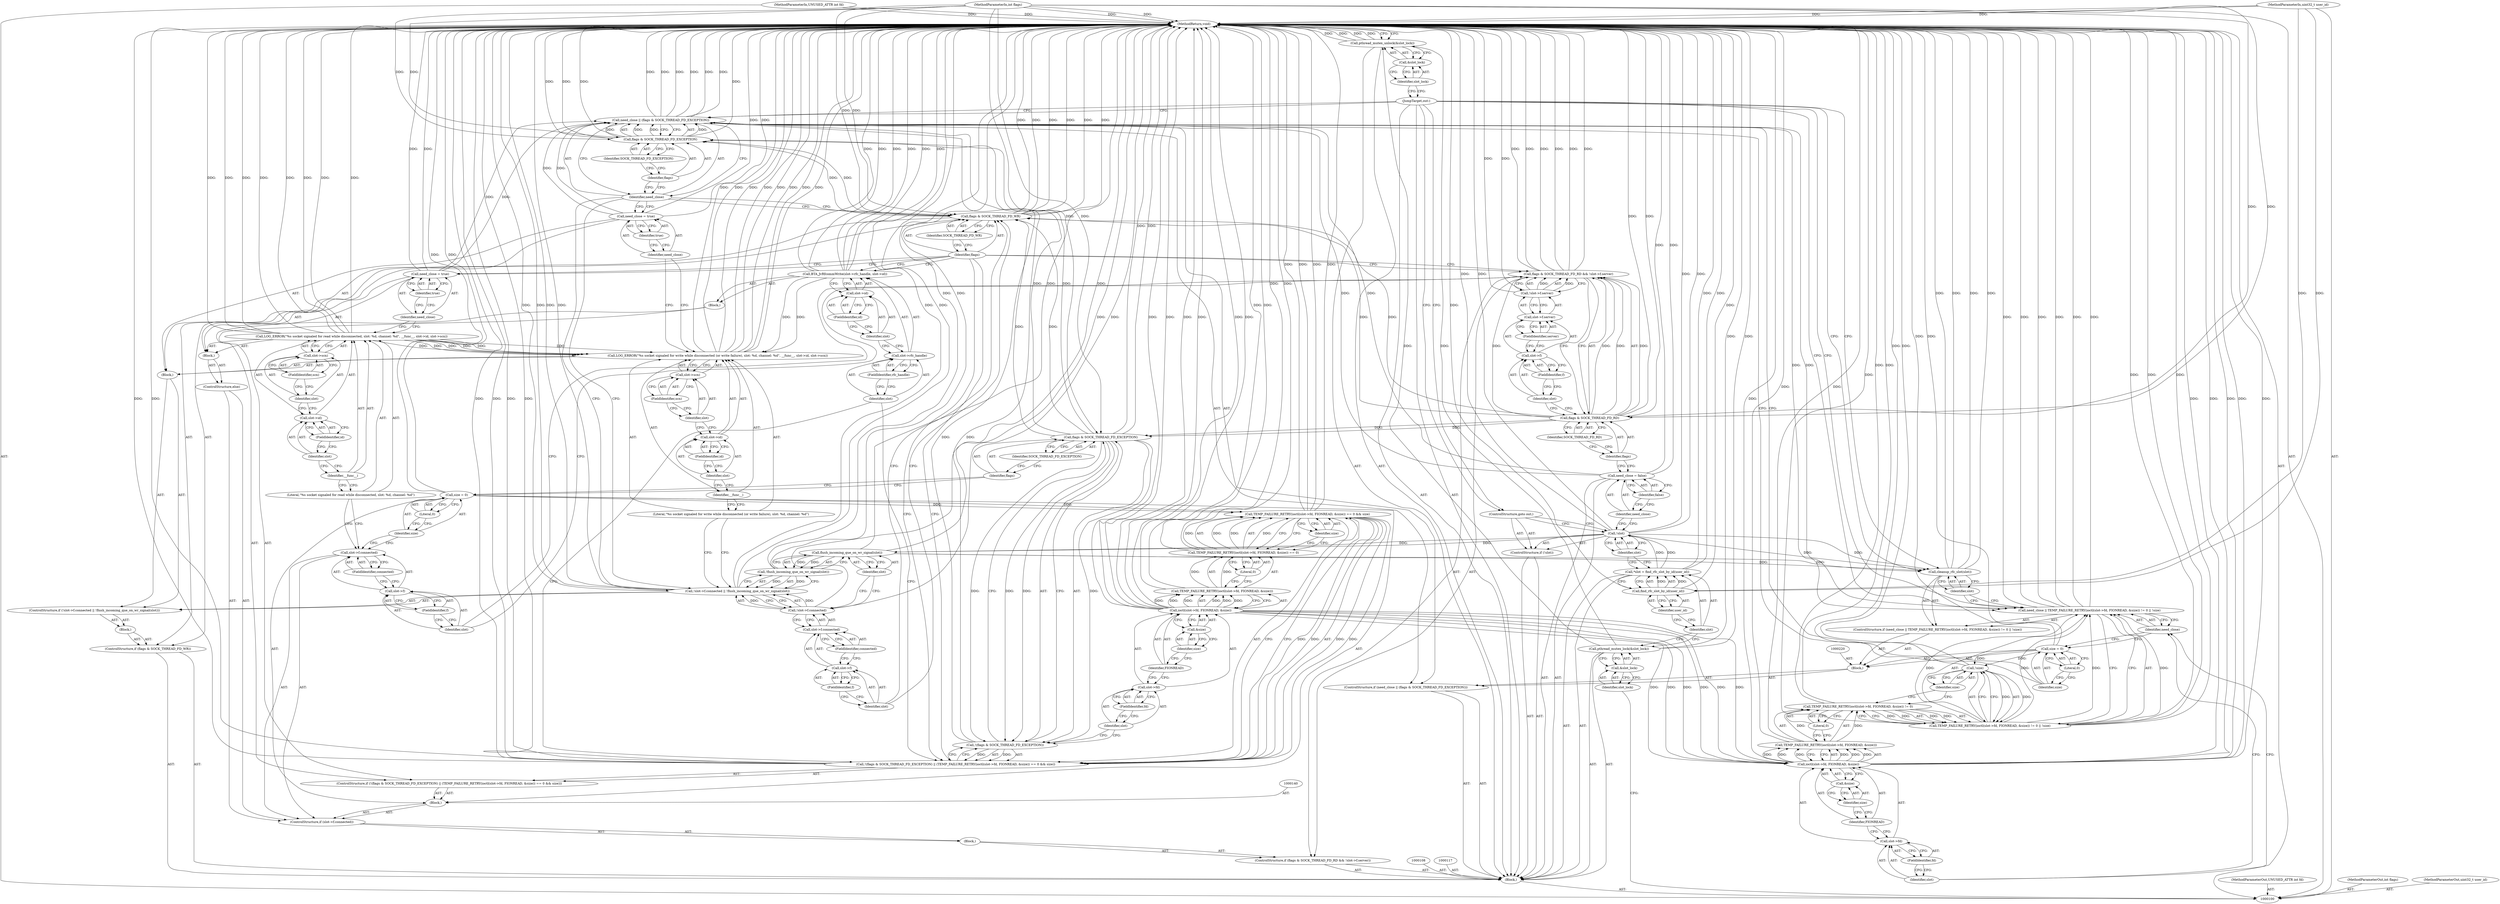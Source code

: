 digraph "0_Android_472271b153c5dc53c28beac55480a8d8434b2d5c_34" {
"1000246" [label="(MethodReturn,void)"];
"1000101" [label="(MethodParameterIn,UNUSED_ATTR int fd)"];
"1000346" [label="(MethodParameterOut,UNUSED_ATTR int fd)"];
"1000102" [label="(MethodParameterIn,int flags)"];
"1000347" [label="(MethodParameterOut,int flags)"];
"1000103" [label="(MethodParameterIn,uint32_t user_id)"];
"1000348" [label="(MethodParameterOut,uint32_t user_id)"];
"1000104" [label="(Block,)"];
"1000121" [label="(ControlStructure,if (flags & SOCK_THREAD_FD_RD && !slot->f.server))"];
"1000125" [label="(Identifier,SOCK_THREAD_FD_RD)"];
"1000126" [label="(Call,!slot->f.server)"];
"1000127" [label="(Call,slot->f.server)"];
"1000128" [label="(Call,slot->f)"];
"1000129" [label="(Identifier,slot)"];
"1000130" [label="(FieldIdentifier,f)"];
"1000131" [label="(FieldIdentifier,server)"];
"1000122" [label="(Call,flags & SOCK_THREAD_FD_RD && !slot->f.server)"];
"1000123" [label="(Call,flags & SOCK_THREAD_FD_RD)"];
"1000124" [label="(Identifier,flags)"];
"1000132" [label="(Block,)"];
"1000137" [label="(FieldIdentifier,f)"];
"1000138" [label="(FieldIdentifier,connected)"];
"1000133" [label="(ControlStructure,if (slot->f.connected))"];
"1000134" [label="(Call,slot->f.connected)"];
"1000135" [label="(Call,slot->f)"];
"1000136" [label="(Identifier,slot)"];
"1000141" [label="(Call,size = 0)"];
"1000142" [label="(Identifier,size)"];
"1000143" [label="(Literal,0)"];
"1000139" [label="(Block,)"];
"1000145" [label="(Call,!(flags & SOCK_THREAD_FD_EXCEPTION) || (TEMP_FAILURE_RETRY(ioctl(slot->fd, FIONREAD, &size)) == 0 && size))"];
"1000146" [label="(Call,!(flags & SOCK_THREAD_FD_EXCEPTION))"];
"1000160" [label="(Literal,0)"];
"1000161" [label="(Identifier,size)"];
"1000162" [label="(Block,)"];
"1000147" [label="(Call,flags & SOCK_THREAD_FD_EXCEPTION)"];
"1000148" [label="(Identifier,flags)"];
"1000149" [label="(Identifier,SOCK_THREAD_FD_EXCEPTION)"];
"1000150" [label="(Call,TEMP_FAILURE_RETRY(ioctl(slot->fd, FIONREAD, &size)) == 0 && size)"];
"1000151" [label="(Call,TEMP_FAILURE_RETRY(ioctl(slot->fd, FIONREAD, &size)) == 0)"];
"1000152" [label="(Call,TEMP_FAILURE_RETRY(ioctl(slot->fd, FIONREAD, &size)))"];
"1000144" [label="(ControlStructure,if (!(flags & SOCK_THREAD_FD_EXCEPTION) || (TEMP_FAILURE_RETRY(ioctl(slot->fd, FIONREAD, &size)) == 0 && size)))"];
"1000153" [label="(Call,ioctl(slot->fd, FIONREAD, &size))"];
"1000154" [label="(Call,slot->fd)"];
"1000155" [label="(Identifier,slot)"];
"1000156" [label="(FieldIdentifier,fd)"];
"1000157" [label="(Identifier,FIONREAD)"];
"1000158" [label="(Call,&size)"];
"1000159" [label="(Identifier,size)"];
"1000164" [label="(Call,slot->rfc_handle)"];
"1000165" [label="(Identifier,slot)"];
"1000166" [label="(FieldIdentifier,rfc_handle)"];
"1000167" [label="(Call,slot->id)"];
"1000168" [label="(Identifier,slot)"];
"1000169" [label="(FieldIdentifier,id)"];
"1000163" [label="(Call,BTA_JvRfcommWrite(slot->rfc_handle, slot->id))"];
"1000171" [label="(Block,)"];
"1000170" [label="(ControlStructure,else)"];
"1000175" [label="(Call,slot->id)"];
"1000176" [label="(Identifier,slot)"];
"1000177" [label="(FieldIdentifier,id)"];
"1000178" [label="(Call,slot->scn)"];
"1000179" [label="(Identifier,slot)"];
"1000180" [label="(FieldIdentifier,scn)"];
"1000173" [label="(Literal,\"%s socket signaled for read while disconnected, slot: %d, channel: %d\")"];
"1000172" [label="(Call,LOG_ERROR(\"%s socket signaled for read while disconnected, slot: %d, channel: %d\", __func__, slot->id, slot->scn))"];
"1000174" [label="(Identifier,__func__)"];
"1000183" [label="(Identifier,true)"];
"1000181" [label="(Call,need_close = true)"];
"1000182" [label="(Identifier,need_close)"];
"1000105" [label="(Call,pthread_mutex_lock(&slot_lock))"];
"1000106" [label="(Call,&slot_lock)"];
"1000107" [label="(Identifier,slot_lock)"];
"1000184" [label="(ControlStructure,if (flags & SOCK_THREAD_FD_WR))"];
"1000187" [label="(Identifier,SOCK_THREAD_FD_WR)"];
"1000188" [label="(Block,)"];
"1000185" [label="(Call,flags & SOCK_THREAD_FD_WR)"];
"1000186" [label="(Identifier,flags)"];
"1000189" [label="(ControlStructure,if (!slot->f.connected || !flush_incoming_que_on_wr_signal(slot)))"];
"1000195" [label="(FieldIdentifier,f)"];
"1000196" [label="(FieldIdentifier,connected)"];
"1000197" [label="(Call,!flush_incoming_que_on_wr_signal(slot))"];
"1000198" [label="(Call,flush_incoming_que_on_wr_signal(slot))"];
"1000190" [label="(Call,!slot->f.connected || !flush_incoming_que_on_wr_signal(slot))"];
"1000191" [label="(Call,!slot->f.connected)"];
"1000192" [label="(Call,slot->f.connected)"];
"1000193" [label="(Call,slot->f)"];
"1000194" [label="(Identifier,slot)"];
"1000199" [label="(Identifier,slot)"];
"1000200" [label="(Block,)"];
"1000203" [label="(Identifier,__func__)"];
"1000204" [label="(Call,slot->id)"];
"1000205" [label="(Identifier,slot)"];
"1000206" [label="(FieldIdentifier,id)"];
"1000207" [label="(Call,slot->scn)"];
"1000208" [label="(Identifier,slot)"];
"1000209" [label="(FieldIdentifier,scn)"];
"1000202" [label="(Literal,\"%s socket signaled for write while disconnected (or write failure), slot: %d, channel: %d\")"];
"1000201" [label="(Call,LOG_ERROR(\"%s socket signaled for write while disconnected (or write failure), slot: %d, channel: %d\", __func__, slot->id, slot->scn))"];
"1000212" [label="(Identifier,true)"];
"1000210" [label="(Call,need_close = true)"];
"1000211" [label="(Identifier,need_close)"];
"1000216" [label="(Call,flags & SOCK_THREAD_FD_EXCEPTION)"];
"1000217" [label="(Identifier,flags)"];
"1000213" [label="(ControlStructure,if (need_close || (flags & SOCK_THREAD_FD_EXCEPTION)))"];
"1000218" [label="(Identifier,SOCK_THREAD_FD_EXCEPTION)"];
"1000214" [label="(Call,need_close || (flags & SOCK_THREAD_FD_EXCEPTION))"];
"1000215" [label="(Identifier,need_close)"];
"1000223" [label="(Literal,0)"];
"1000219" [label="(Block,)"];
"1000221" [label="(Call,size = 0)"];
"1000222" [label="(Identifier,size)"];
"1000227" [label="(Call,TEMP_FAILURE_RETRY(ioctl(slot->fd, FIONREAD, &size)) != 0 || !size)"];
"1000228" [label="(Call,TEMP_FAILURE_RETRY(ioctl(slot->fd, FIONREAD, &size)) != 0)"];
"1000229" [label="(Call,TEMP_FAILURE_RETRY(ioctl(slot->fd, FIONREAD, &size)))"];
"1000224" [label="(ControlStructure,if (need_close || TEMP_FAILURE_RETRY(ioctl(slot->fd, FIONREAD, &size)) != 0 || !size))"];
"1000230" [label="(Call,ioctl(slot->fd, FIONREAD, &size))"];
"1000231" [label="(Call,slot->fd)"];
"1000232" [label="(Identifier,slot)"];
"1000233" [label="(FieldIdentifier,fd)"];
"1000234" [label="(Identifier,FIONREAD)"];
"1000235" [label="(Call,&size)"];
"1000236" [label="(Identifier,size)"];
"1000237" [label="(Literal,0)"];
"1000225" [label="(Call,need_close || TEMP_FAILURE_RETRY(ioctl(slot->fd, FIONREAD, &size)) != 0 || !size)"];
"1000226" [label="(Identifier,need_close)"];
"1000238" [label="(Call,!size)"];
"1000239" [label="(Identifier,size)"];
"1000241" [label="(Identifier,slot)"];
"1000240" [label="(Call,cleanup_rfc_slot(slot))"];
"1000242" [label="(JumpTarget,out:)"];
"1000243" [label="(Call,pthread_mutex_unlock(&slot_lock))"];
"1000244" [label="(Call,&slot_lock)"];
"1000245" [label="(Identifier,slot_lock)"];
"1000109" [label="(Call,*slot = find_rfc_slot_by_id(user_id))"];
"1000110" [label="(Identifier,slot)"];
"1000111" [label="(Call,find_rfc_slot_by_id(user_id))"];
"1000112" [label="(Identifier,user_id)"];
"1000113" [label="(ControlStructure,if (!slot))"];
"1000114" [label="(Call,!slot)"];
"1000115" [label="(Identifier,slot)"];
"1000116" [label="(ControlStructure,goto out;)"];
"1000120" [label="(Identifier,false)"];
"1000118" [label="(Call,need_close = false)"];
"1000119" [label="(Identifier,need_close)"];
"1000246" -> "1000100"  [label="AST: "];
"1000246" -> "1000243"  [label="CFG: "];
"1000172" -> "1000246"  [label="DDG: "];
"1000172" -> "1000246"  [label="DDG: "];
"1000172" -> "1000246"  [label="DDG: "];
"1000172" -> "1000246"  [label="DDG: "];
"1000185" -> "1000246"  [label="DDG: "];
"1000185" -> "1000246"  [label="DDG: "];
"1000185" -> "1000246"  [label="DDG: "];
"1000151" -> "1000246"  [label="DDG: "];
"1000163" -> "1000246"  [label="DDG: "];
"1000163" -> "1000246"  [label="DDG: "];
"1000163" -> "1000246"  [label="DDG: "];
"1000122" -> "1000246"  [label="DDG: "];
"1000122" -> "1000246"  [label="DDG: "];
"1000122" -> "1000246"  [label="DDG: "];
"1000141" -> "1000246"  [label="DDG: "];
"1000225" -> "1000246"  [label="DDG: "];
"1000225" -> "1000246"  [label="DDG: "];
"1000225" -> "1000246"  [label="DDG: "];
"1000123" -> "1000246"  [label="DDG: "];
"1000201" -> "1000246"  [label="DDG: "];
"1000201" -> "1000246"  [label="DDG: "];
"1000201" -> "1000246"  [label="DDG: "];
"1000201" -> "1000246"  [label="DDG: "];
"1000150" -> "1000246"  [label="DDG: "];
"1000150" -> "1000246"  [label="DDG: "];
"1000238" -> "1000246"  [label="DDG: "];
"1000230" -> "1000246"  [label="DDG: "];
"1000230" -> "1000246"  [label="DDG: "];
"1000230" -> "1000246"  [label="DDG: "];
"1000190" -> "1000246"  [label="DDG: "];
"1000190" -> "1000246"  [label="DDG: "];
"1000190" -> "1000246"  [label="DDG: "];
"1000214" -> "1000246"  [label="DDG: "];
"1000214" -> "1000246"  [label="DDG: "];
"1000214" -> "1000246"  [label="DDG: "];
"1000153" -> "1000246"  [label="DDG: "];
"1000153" -> "1000246"  [label="DDG: "];
"1000153" -> "1000246"  [label="DDG: "];
"1000105" -> "1000246"  [label="DDG: "];
"1000240" -> "1000246"  [label="DDG: "];
"1000240" -> "1000246"  [label="DDG: "];
"1000216" -> "1000246"  [label="DDG: "];
"1000216" -> "1000246"  [label="DDG: "];
"1000227" -> "1000246"  [label="DDG: "];
"1000227" -> "1000246"  [label="DDG: "];
"1000114" -> "1000246"  [label="DDG: "];
"1000114" -> "1000246"  [label="DDG: "];
"1000228" -> "1000246"  [label="DDG: "];
"1000103" -> "1000246"  [label="DDG: "];
"1000221" -> "1000246"  [label="DDG: "];
"1000147" -> "1000246"  [label="DDG: "];
"1000126" -> "1000246"  [label="DDG: "];
"1000152" -> "1000246"  [label="DDG: "];
"1000102" -> "1000246"  [label="DDG: "];
"1000111" -> "1000246"  [label="DDG: "];
"1000210" -> "1000246"  [label="DDG: "];
"1000198" -> "1000246"  [label="DDG: "];
"1000101" -> "1000246"  [label="DDG: "];
"1000118" -> "1000246"  [label="DDG: "];
"1000229" -> "1000246"  [label="DDG: "];
"1000145" -> "1000246"  [label="DDG: "];
"1000145" -> "1000246"  [label="DDG: "];
"1000145" -> "1000246"  [label="DDG: "];
"1000243" -> "1000246"  [label="DDG: "];
"1000243" -> "1000246"  [label="DDG: "];
"1000181" -> "1000246"  [label="DDG: "];
"1000191" -> "1000246"  [label="DDG: "];
"1000109" -> "1000246"  [label="DDG: "];
"1000197" -> "1000246"  [label="DDG: "];
"1000101" -> "1000100"  [label="AST: "];
"1000101" -> "1000246"  [label="DDG: "];
"1000346" -> "1000100"  [label="AST: "];
"1000102" -> "1000100"  [label="AST: "];
"1000102" -> "1000246"  [label="DDG: "];
"1000102" -> "1000123"  [label="DDG: "];
"1000102" -> "1000147"  [label="DDG: "];
"1000102" -> "1000185"  [label="DDG: "];
"1000102" -> "1000216"  [label="DDG: "];
"1000347" -> "1000100"  [label="AST: "];
"1000103" -> "1000100"  [label="AST: "];
"1000103" -> "1000246"  [label="DDG: "];
"1000103" -> "1000111"  [label="DDG: "];
"1000348" -> "1000100"  [label="AST: "];
"1000104" -> "1000100"  [label="AST: "];
"1000105" -> "1000104"  [label="AST: "];
"1000108" -> "1000104"  [label="AST: "];
"1000109" -> "1000104"  [label="AST: "];
"1000113" -> "1000104"  [label="AST: "];
"1000117" -> "1000104"  [label="AST: "];
"1000118" -> "1000104"  [label="AST: "];
"1000121" -> "1000104"  [label="AST: "];
"1000184" -> "1000104"  [label="AST: "];
"1000213" -> "1000104"  [label="AST: "];
"1000242" -> "1000104"  [label="AST: "];
"1000243" -> "1000104"  [label="AST: "];
"1000121" -> "1000104"  [label="AST: "];
"1000122" -> "1000121"  [label="AST: "];
"1000132" -> "1000121"  [label="AST: "];
"1000125" -> "1000123"  [label="AST: "];
"1000125" -> "1000124"  [label="CFG: "];
"1000123" -> "1000125"  [label="CFG: "];
"1000126" -> "1000122"  [label="AST: "];
"1000126" -> "1000127"  [label="CFG: "];
"1000127" -> "1000126"  [label="AST: "];
"1000122" -> "1000126"  [label="CFG: "];
"1000126" -> "1000246"  [label="DDG: "];
"1000126" -> "1000122"  [label="DDG: "];
"1000127" -> "1000126"  [label="AST: "];
"1000127" -> "1000131"  [label="CFG: "];
"1000128" -> "1000127"  [label="AST: "];
"1000131" -> "1000127"  [label="AST: "];
"1000126" -> "1000127"  [label="CFG: "];
"1000128" -> "1000127"  [label="AST: "];
"1000128" -> "1000130"  [label="CFG: "];
"1000129" -> "1000128"  [label="AST: "];
"1000130" -> "1000128"  [label="AST: "];
"1000131" -> "1000128"  [label="CFG: "];
"1000129" -> "1000128"  [label="AST: "];
"1000129" -> "1000123"  [label="CFG: "];
"1000130" -> "1000129"  [label="CFG: "];
"1000130" -> "1000128"  [label="AST: "];
"1000130" -> "1000129"  [label="CFG: "];
"1000128" -> "1000130"  [label="CFG: "];
"1000131" -> "1000127"  [label="AST: "];
"1000131" -> "1000128"  [label="CFG: "];
"1000127" -> "1000131"  [label="CFG: "];
"1000122" -> "1000121"  [label="AST: "];
"1000122" -> "1000123"  [label="CFG: "];
"1000122" -> "1000126"  [label="CFG: "];
"1000123" -> "1000122"  [label="AST: "];
"1000126" -> "1000122"  [label="AST: "];
"1000136" -> "1000122"  [label="CFG: "];
"1000186" -> "1000122"  [label="CFG: "];
"1000122" -> "1000246"  [label="DDG: "];
"1000122" -> "1000246"  [label="DDG: "];
"1000122" -> "1000246"  [label="DDG: "];
"1000123" -> "1000122"  [label="DDG: "];
"1000123" -> "1000122"  [label="DDG: "];
"1000126" -> "1000122"  [label="DDG: "];
"1000123" -> "1000122"  [label="AST: "];
"1000123" -> "1000125"  [label="CFG: "];
"1000124" -> "1000123"  [label="AST: "];
"1000125" -> "1000123"  [label="AST: "];
"1000129" -> "1000123"  [label="CFG: "];
"1000122" -> "1000123"  [label="CFG: "];
"1000123" -> "1000246"  [label="DDG: "];
"1000123" -> "1000122"  [label="DDG: "];
"1000123" -> "1000122"  [label="DDG: "];
"1000102" -> "1000123"  [label="DDG: "];
"1000123" -> "1000147"  [label="DDG: "];
"1000123" -> "1000185"  [label="DDG: "];
"1000124" -> "1000123"  [label="AST: "];
"1000124" -> "1000118"  [label="CFG: "];
"1000125" -> "1000124"  [label="CFG: "];
"1000132" -> "1000121"  [label="AST: "];
"1000133" -> "1000132"  [label="AST: "];
"1000137" -> "1000135"  [label="AST: "];
"1000137" -> "1000136"  [label="CFG: "];
"1000135" -> "1000137"  [label="CFG: "];
"1000138" -> "1000134"  [label="AST: "];
"1000138" -> "1000135"  [label="CFG: "];
"1000134" -> "1000138"  [label="CFG: "];
"1000133" -> "1000132"  [label="AST: "];
"1000134" -> "1000133"  [label="AST: "];
"1000139" -> "1000133"  [label="AST: "];
"1000170" -> "1000133"  [label="AST: "];
"1000134" -> "1000133"  [label="AST: "];
"1000134" -> "1000138"  [label="CFG: "];
"1000135" -> "1000134"  [label="AST: "];
"1000138" -> "1000134"  [label="AST: "];
"1000142" -> "1000134"  [label="CFG: "];
"1000173" -> "1000134"  [label="CFG: "];
"1000135" -> "1000134"  [label="AST: "];
"1000135" -> "1000137"  [label="CFG: "];
"1000136" -> "1000135"  [label="AST: "];
"1000137" -> "1000135"  [label="AST: "];
"1000138" -> "1000135"  [label="CFG: "];
"1000136" -> "1000135"  [label="AST: "];
"1000136" -> "1000122"  [label="CFG: "];
"1000137" -> "1000136"  [label="CFG: "];
"1000141" -> "1000139"  [label="AST: "];
"1000141" -> "1000143"  [label="CFG: "];
"1000142" -> "1000141"  [label="AST: "];
"1000143" -> "1000141"  [label="AST: "];
"1000148" -> "1000141"  [label="CFG: "];
"1000141" -> "1000246"  [label="DDG: "];
"1000141" -> "1000150"  [label="DDG: "];
"1000142" -> "1000141"  [label="AST: "];
"1000142" -> "1000134"  [label="CFG: "];
"1000143" -> "1000142"  [label="CFG: "];
"1000143" -> "1000141"  [label="AST: "];
"1000143" -> "1000142"  [label="CFG: "];
"1000141" -> "1000143"  [label="CFG: "];
"1000139" -> "1000133"  [label="AST: "];
"1000140" -> "1000139"  [label="AST: "];
"1000141" -> "1000139"  [label="AST: "];
"1000144" -> "1000139"  [label="AST: "];
"1000145" -> "1000144"  [label="AST: "];
"1000145" -> "1000146"  [label="CFG: "];
"1000145" -> "1000150"  [label="CFG: "];
"1000146" -> "1000145"  [label="AST: "];
"1000150" -> "1000145"  [label="AST: "];
"1000165" -> "1000145"  [label="CFG: "];
"1000186" -> "1000145"  [label="CFG: "];
"1000145" -> "1000246"  [label="DDG: "];
"1000145" -> "1000246"  [label="DDG: "];
"1000145" -> "1000246"  [label="DDG: "];
"1000146" -> "1000145"  [label="DDG: "];
"1000150" -> "1000145"  [label="DDG: "];
"1000150" -> "1000145"  [label="DDG: "];
"1000146" -> "1000145"  [label="AST: "];
"1000146" -> "1000147"  [label="CFG: "];
"1000147" -> "1000146"  [label="AST: "];
"1000155" -> "1000146"  [label="CFG: "];
"1000145" -> "1000146"  [label="CFG: "];
"1000146" -> "1000145"  [label="DDG: "];
"1000147" -> "1000146"  [label="DDG: "];
"1000147" -> "1000146"  [label="DDG: "];
"1000146" -> "1000214"  [label="DDG: "];
"1000160" -> "1000151"  [label="AST: "];
"1000160" -> "1000152"  [label="CFG: "];
"1000151" -> "1000160"  [label="CFG: "];
"1000161" -> "1000150"  [label="AST: "];
"1000161" -> "1000151"  [label="CFG: "];
"1000150" -> "1000161"  [label="CFG: "];
"1000162" -> "1000144"  [label="AST: "];
"1000163" -> "1000162"  [label="AST: "];
"1000147" -> "1000146"  [label="AST: "];
"1000147" -> "1000149"  [label="CFG: "];
"1000148" -> "1000147"  [label="AST: "];
"1000149" -> "1000147"  [label="AST: "];
"1000146" -> "1000147"  [label="CFG: "];
"1000147" -> "1000246"  [label="DDG: "];
"1000147" -> "1000146"  [label="DDG: "];
"1000147" -> "1000146"  [label="DDG: "];
"1000123" -> "1000147"  [label="DDG: "];
"1000102" -> "1000147"  [label="DDG: "];
"1000147" -> "1000185"  [label="DDG: "];
"1000147" -> "1000216"  [label="DDG: "];
"1000148" -> "1000147"  [label="AST: "];
"1000148" -> "1000141"  [label="CFG: "];
"1000149" -> "1000148"  [label="CFG: "];
"1000149" -> "1000147"  [label="AST: "];
"1000149" -> "1000148"  [label="CFG: "];
"1000147" -> "1000149"  [label="CFG: "];
"1000150" -> "1000145"  [label="AST: "];
"1000150" -> "1000151"  [label="CFG: "];
"1000150" -> "1000161"  [label="CFG: "];
"1000151" -> "1000150"  [label="AST: "];
"1000161" -> "1000150"  [label="AST: "];
"1000145" -> "1000150"  [label="CFG: "];
"1000150" -> "1000246"  [label="DDG: "];
"1000150" -> "1000246"  [label="DDG: "];
"1000150" -> "1000145"  [label="DDG: "];
"1000150" -> "1000145"  [label="DDG: "];
"1000151" -> "1000150"  [label="DDG: "];
"1000151" -> "1000150"  [label="DDG: "];
"1000141" -> "1000150"  [label="DDG: "];
"1000151" -> "1000150"  [label="AST: "];
"1000151" -> "1000160"  [label="CFG: "];
"1000152" -> "1000151"  [label="AST: "];
"1000160" -> "1000151"  [label="AST: "];
"1000161" -> "1000151"  [label="CFG: "];
"1000150" -> "1000151"  [label="CFG: "];
"1000151" -> "1000246"  [label="DDG: "];
"1000151" -> "1000150"  [label="DDG: "];
"1000151" -> "1000150"  [label="DDG: "];
"1000152" -> "1000151"  [label="DDG: "];
"1000152" -> "1000151"  [label="AST: "];
"1000152" -> "1000153"  [label="CFG: "];
"1000153" -> "1000152"  [label="AST: "];
"1000160" -> "1000152"  [label="CFG: "];
"1000152" -> "1000246"  [label="DDG: "];
"1000152" -> "1000151"  [label="DDG: "];
"1000153" -> "1000152"  [label="DDG: "];
"1000153" -> "1000152"  [label="DDG: "];
"1000153" -> "1000152"  [label="DDG: "];
"1000144" -> "1000139"  [label="AST: "];
"1000145" -> "1000144"  [label="AST: "];
"1000162" -> "1000144"  [label="AST: "];
"1000153" -> "1000152"  [label="AST: "];
"1000153" -> "1000158"  [label="CFG: "];
"1000154" -> "1000153"  [label="AST: "];
"1000157" -> "1000153"  [label="AST: "];
"1000158" -> "1000153"  [label="AST: "];
"1000152" -> "1000153"  [label="CFG: "];
"1000153" -> "1000246"  [label="DDG: "];
"1000153" -> "1000246"  [label="DDG: "];
"1000153" -> "1000246"  [label="DDG: "];
"1000153" -> "1000152"  [label="DDG: "];
"1000153" -> "1000152"  [label="DDG: "];
"1000153" -> "1000152"  [label="DDG: "];
"1000153" -> "1000230"  [label="DDG: "];
"1000153" -> "1000230"  [label="DDG: "];
"1000153" -> "1000230"  [label="DDG: "];
"1000154" -> "1000153"  [label="AST: "];
"1000154" -> "1000156"  [label="CFG: "];
"1000155" -> "1000154"  [label="AST: "];
"1000156" -> "1000154"  [label="AST: "];
"1000157" -> "1000154"  [label="CFG: "];
"1000155" -> "1000154"  [label="AST: "];
"1000155" -> "1000146"  [label="CFG: "];
"1000156" -> "1000155"  [label="CFG: "];
"1000156" -> "1000154"  [label="AST: "];
"1000156" -> "1000155"  [label="CFG: "];
"1000154" -> "1000156"  [label="CFG: "];
"1000157" -> "1000153"  [label="AST: "];
"1000157" -> "1000154"  [label="CFG: "];
"1000159" -> "1000157"  [label="CFG: "];
"1000158" -> "1000153"  [label="AST: "];
"1000158" -> "1000159"  [label="CFG: "];
"1000159" -> "1000158"  [label="AST: "];
"1000153" -> "1000158"  [label="CFG: "];
"1000159" -> "1000158"  [label="AST: "];
"1000159" -> "1000157"  [label="CFG: "];
"1000158" -> "1000159"  [label="CFG: "];
"1000164" -> "1000163"  [label="AST: "];
"1000164" -> "1000166"  [label="CFG: "];
"1000165" -> "1000164"  [label="AST: "];
"1000166" -> "1000164"  [label="AST: "];
"1000168" -> "1000164"  [label="CFG: "];
"1000165" -> "1000164"  [label="AST: "];
"1000165" -> "1000145"  [label="CFG: "];
"1000166" -> "1000165"  [label="CFG: "];
"1000166" -> "1000164"  [label="AST: "];
"1000166" -> "1000165"  [label="CFG: "];
"1000164" -> "1000166"  [label="CFG: "];
"1000167" -> "1000163"  [label="AST: "];
"1000167" -> "1000169"  [label="CFG: "];
"1000168" -> "1000167"  [label="AST: "];
"1000169" -> "1000167"  [label="AST: "];
"1000163" -> "1000167"  [label="CFG: "];
"1000168" -> "1000167"  [label="AST: "];
"1000168" -> "1000164"  [label="CFG: "];
"1000169" -> "1000168"  [label="CFG: "];
"1000169" -> "1000167"  [label="AST: "];
"1000169" -> "1000168"  [label="CFG: "];
"1000167" -> "1000169"  [label="CFG: "];
"1000163" -> "1000162"  [label="AST: "];
"1000163" -> "1000167"  [label="CFG: "];
"1000164" -> "1000163"  [label="AST: "];
"1000167" -> "1000163"  [label="AST: "];
"1000186" -> "1000163"  [label="CFG: "];
"1000163" -> "1000246"  [label="DDG: "];
"1000163" -> "1000246"  [label="DDG: "];
"1000163" -> "1000246"  [label="DDG: "];
"1000163" -> "1000201"  [label="DDG: "];
"1000171" -> "1000170"  [label="AST: "];
"1000172" -> "1000171"  [label="AST: "];
"1000181" -> "1000171"  [label="AST: "];
"1000170" -> "1000133"  [label="AST: "];
"1000171" -> "1000170"  [label="AST: "];
"1000175" -> "1000172"  [label="AST: "];
"1000175" -> "1000177"  [label="CFG: "];
"1000176" -> "1000175"  [label="AST: "];
"1000177" -> "1000175"  [label="AST: "];
"1000179" -> "1000175"  [label="CFG: "];
"1000176" -> "1000175"  [label="AST: "];
"1000176" -> "1000174"  [label="CFG: "];
"1000177" -> "1000176"  [label="CFG: "];
"1000177" -> "1000175"  [label="AST: "];
"1000177" -> "1000176"  [label="CFG: "];
"1000175" -> "1000177"  [label="CFG: "];
"1000178" -> "1000172"  [label="AST: "];
"1000178" -> "1000180"  [label="CFG: "];
"1000179" -> "1000178"  [label="AST: "];
"1000180" -> "1000178"  [label="AST: "];
"1000172" -> "1000178"  [label="CFG: "];
"1000179" -> "1000178"  [label="AST: "];
"1000179" -> "1000175"  [label="CFG: "];
"1000180" -> "1000179"  [label="CFG: "];
"1000180" -> "1000178"  [label="AST: "];
"1000180" -> "1000179"  [label="CFG: "];
"1000178" -> "1000180"  [label="CFG: "];
"1000173" -> "1000172"  [label="AST: "];
"1000173" -> "1000134"  [label="CFG: "];
"1000174" -> "1000173"  [label="CFG: "];
"1000172" -> "1000171"  [label="AST: "];
"1000172" -> "1000178"  [label="CFG: "];
"1000173" -> "1000172"  [label="AST: "];
"1000174" -> "1000172"  [label="AST: "];
"1000175" -> "1000172"  [label="AST: "];
"1000178" -> "1000172"  [label="AST: "];
"1000182" -> "1000172"  [label="CFG: "];
"1000172" -> "1000246"  [label="DDG: "];
"1000172" -> "1000246"  [label="DDG: "];
"1000172" -> "1000246"  [label="DDG: "];
"1000172" -> "1000246"  [label="DDG: "];
"1000172" -> "1000201"  [label="DDG: "];
"1000172" -> "1000201"  [label="DDG: "];
"1000172" -> "1000201"  [label="DDG: "];
"1000174" -> "1000172"  [label="AST: "];
"1000174" -> "1000173"  [label="CFG: "];
"1000176" -> "1000174"  [label="CFG: "];
"1000183" -> "1000181"  [label="AST: "];
"1000183" -> "1000182"  [label="CFG: "];
"1000181" -> "1000183"  [label="CFG: "];
"1000181" -> "1000171"  [label="AST: "];
"1000181" -> "1000183"  [label="CFG: "];
"1000182" -> "1000181"  [label="AST: "];
"1000183" -> "1000181"  [label="AST: "];
"1000186" -> "1000181"  [label="CFG: "];
"1000181" -> "1000246"  [label="DDG: "];
"1000181" -> "1000214"  [label="DDG: "];
"1000182" -> "1000181"  [label="AST: "];
"1000182" -> "1000172"  [label="CFG: "];
"1000183" -> "1000182"  [label="CFG: "];
"1000105" -> "1000104"  [label="AST: "];
"1000105" -> "1000106"  [label="CFG: "];
"1000106" -> "1000105"  [label="AST: "];
"1000110" -> "1000105"  [label="CFG: "];
"1000105" -> "1000246"  [label="DDG: "];
"1000105" -> "1000243"  [label="DDG: "];
"1000106" -> "1000105"  [label="AST: "];
"1000106" -> "1000107"  [label="CFG: "];
"1000107" -> "1000106"  [label="AST: "];
"1000105" -> "1000106"  [label="CFG: "];
"1000107" -> "1000106"  [label="AST: "];
"1000107" -> "1000100"  [label="CFG: "];
"1000106" -> "1000107"  [label="CFG: "];
"1000184" -> "1000104"  [label="AST: "];
"1000185" -> "1000184"  [label="AST: "];
"1000188" -> "1000184"  [label="AST: "];
"1000187" -> "1000185"  [label="AST: "];
"1000187" -> "1000186"  [label="CFG: "];
"1000185" -> "1000187"  [label="CFG: "];
"1000188" -> "1000184"  [label="AST: "];
"1000189" -> "1000188"  [label="AST: "];
"1000185" -> "1000184"  [label="AST: "];
"1000185" -> "1000187"  [label="CFG: "];
"1000186" -> "1000185"  [label="AST: "];
"1000187" -> "1000185"  [label="AST: "];
"1000194" -> "1000185"  [label="CFG: "];
"1000215" -> "1000185"  [label="CFG: "];
"1000185" -> "1000246"  [label="DDG: "];
"1000185" -> "1000246"  [label="DDG: "];
"1000185" -> "1000246"  [label="DDG: "];
"1000147" -> "1000185"  [label="DDG: "];
"1000123" -> "1000185"  [label="DDG: "];
"1000102" -> "1000185"  [label="DDG: "];
"1000185" -> "1000216"  [label="DDG: "];
"1000186" -> "1000185"  [label="AST: "];
"1000186" -> "1000163"  [label="CFG: "];
"1000186" -> "1000145"  [label="CFG: "];
"1000186" -> "1000181"  [label="CFG: "];
"1000186" -> "1000122"  [label="CFG: "];
"1000187" -> "1000186"  [label="CFG: "];
"1000189" -> "1000188"  [label="AST: "];
"1000190" -> "1000189"  [label="AST: "];
"1000200" -> "1000189"  [label="AST: "];
"1000195" -> "1000193"  [label="AST: "];
"1000195" -> "1000194"  [label="CFG: "];
"1000193" -> "1000195"  [label="CFG: "];
"1000196" -> "1000192"  [label="AST: "];
"1000196" -> "1000193"  [label="CFG: "];
"1000192" -> "1000196"  [label="CFG: "];
"1000197" -> "1000190"  [label="AST: "];
"1000197" -> "1000198"  [label="CFG: "];
"1000198" -> "1000197"  [label="AST: "];
"1000190" -> "1000197"  [label="CFG: "];
"1000197" -> "1000246"  [label="DDG: "];
"1000197" -> "1000190"  [label="DDG: "];
"1000198" -> "1000197"  [label="DDG: "];
"1000198" -> "1000197"  [label="AST: "];
"1000198" -> "1000199"  [label="CFG: "];
"1000199" -> "1000198"  [label="AST: "];
"1000197" -> "1000198"  [label="CFG: "];
"1000198" -> "1000246"  [label="DDG: "];
"1000198" -> "1000197"  [label="DDG: "];
"1000114" -> "1000198"  [label="DDG: "];
"1000198" -> "1000240"  [label="DDG: "];
"1000190" -> "1000189"  [label="AST: "];
"1000190" -> "1000191"  [label="CFG: "];
"1000190" -> "1000197"  [label="CFG: "];
"1000191" -> "1000190"  [label="AST: "];
"1000197" -> "1000190"  [label="AST: "];
"1000202" -> "1000190"  [label="CFG: "];
"1000215" -> "1000190"  [label="CFG: "];
"1000190" -> "1000246"  [label="DDG: "];
"1000190" -> "1000246"  [label="DDG: "];
"1000190" -> "1000246"  [label="DDG: "];
"1000191" -> "1000190"  [label="DDG: "];
"1000197" -> "1000190"  [label="DDG: "];
"1000191" -> "1000190"  [label="AST: "];
"1000191" -> "1000192"  [label="CFG: "];
"1000192" -> "1000191"  [label="AST: "];
"1000199" -> "1000191"  [label="CFG: "];
"1000190" -> "1000191"  [label="CFG: "];
"1000191" -> "1000246"  [label="DDG: "];
"1000191" -> "1000190"  [label="DDG: "];
"1000192" -> "1000191"  [label="AST: "];
"1000192" -> "1000196"  [label="CFG: "];
"1000193" -> "1000192"  [label="AST: "];
"1000196" -> "1000192"  [label="AST: "];
"1000191" -> "1000192"  [label="CFG: "];
"1000193" -> "1000192"  [label="AST: "];
"1000193" -> "1000195"  [label="CFG: "];
"1000194" -> "1000193"  [label="AST: "];
"1000195" -> "1000193"  [label="AST: "];
"1000196" -> "1000193"  [label="CFG: "];
"1000194" -> "1000193"  [label="AST: "];
"1000194" -> "1000185"  [label="CFG: "];
"1000195" -> "1000194"  [label="CFG: "];
"1000199" -> "1000198"  [label="AST: "];
"1000199" -> "1000191"  [label="CFG: "];
"1000198" -> "1000199"  [label="CFG: "];
"1000200" -> "1000189"  [label="AST: "];
"1000201" -> "1000200"  [label="AST: "];
"1000210" -> "1000200"  [label="AST: "];
"1000203" -> "1000201"  [label="AST: "];
"1000203" -> "1000202"  [label="CFG: "];
"1000205" -> "1000203"  [label="CFG: "];
"1000204" -> "1000201"  [label="AST: "];
"1000204" -> "1000206"  [label="CFG: "];
"1000205" -> "1000204"  [label="AST: "];
"1000206" -> "1000204"  [label="AST: "];
"1000208" -> "1000204"  [label="CFG: "];
"1000205" -> "1000204"  [label="AST: "];
"1000205" -> "1000203"  [label="CFG: "];
"1000206" -> "1000205"  [label="CFG: "];
"1000206" -> "1000204"  [label="AST: "];
"1000206" -> "1000205"  [label="CFG: "];
"1000204" -> "1000206"  [label="CFG: "];
"1000207" -> "1000201"  [label="AST: "];
"1000207" -> "1000209"  [label="CFG: "];
"1000208" -> "1000207"  [label="AST: "];
"1000209" -> "1000207"  [label="AST: "];
"1000201" -> "1000207"  [label="CFG: "];
"1000208" -> "1000207"  [label="AST: "];
"1000208" -> "1000204"  [label="CFG: "];
"1000209" -> "1000208"  [label="CFG: "];
"1000209" -> "1000207"  [label="AST: "];
"1000209" -> "1000208"  [label="CFG: "];
"1000207" -> "1000209"  [label="CFG: "];
"1000202" -> "1000201"  [label="AST: "];
"1000202" -> "1000190"  [label="CFG: "];
"1000203" -> "1000202"  [label="CFG: "];
"1000201" -> "1000200"  [label="AST: "];
"1000201" -> "1000207"  [label="CFG: "];
"1000202" -> "1000201"  [label="AST: "];
"1000203" -> "1000201"  [label="AST: "];
"1000204" -> "1000201"  [label="AST: "];
"1000207" -> "1000201"  [label="AST: "];
"1000211" -> "1000201"  [label="CFG: "];
"1000201" -> "1000246"  [label="DDG: "];
"1000201" -> "1000246"  [label="DDG: "];
"1000201" -> "1000246"  [label="DDG: "];
"1000201" -> "1000246"  [label="DDG: "];
"1000172" -> "1000201"  [label="DDG: "];
"1000172" -> "1000201"  [label="DDG: "];
"1000172" -> "1000201"  [label="DDG: "];
"1000163" -> "1000201"  [label="DDG: "];
"1000212" -> "1000210"  [label="AST: "];
"1000212" -> "1000211"  [label="CFG: "];
"1000210" -> "1000212"  [label="CFG: "];
"1000210" -> "1000200"  [label="AST: "];
"1000210" -> "1000212"  [label="CFG: "];
"1000211" -> "1000210"  [label="AST: "];
"1000212" -> "1000210"  [label="AST: "];
"1000215" -> "1000210"  [label="CFG: "];
"1000210" -> "1000246"  [label="DDG: "];
"1000210" -> "1000214"  [label="DDG: "];
"1000211" -> "1000210"  [label="AST: "];
"1000211" -> "1000201"  [label="CFG: "];
"1000212" -> "1000211"  [label="CFG: "];
"1000216" -> "1000214"  [label="AST: "];
"1000216" -> "1000218"  [label="CFG: "];
"1000217" -> "1000216"  [label="AST: "];
"1000218" -> "1000216"  [label="AST: "];
"1000214" -> "1000216"  [label="CFG: "];
"1000216" -> "1000246"  [label="DDG: "];
"1000216" -> "1000246"  [label="DDG: "];
"1000216" -> "1000214"  [label="DDG: "];
"1000216" -> "1000214"  [label="DDG: "];
"1000185" -> "1000216"  [label="DDG: "];
"1000102" -> "1000216"  [label="DDG: "];
"1000147" -> "1000216"  [label="DDG: "];
"1000217" -> "1000216"  [label="AST: "];
"1000217" -> "1000215"  [label="CFG: "];
"1000218" -> "1000217"  [label="CFG: "];
"1000213" -> "1000104"  [label="AST: "];
"1000214" -> "1000213"  [label="AST: "];
"1000219" -> "1000213"  [label="AST: "];
"1000218" -> "1000216"  [label="AST: "];
"1000218" -> "1000217"  [label="CFG: "];
"1000216" -> "1000218"  [label="CFG: "];
"1000214" -> "1000213"  [label="AST: "];
"1000214" -> "1000215"  [label="CFG: "];
"1000214" -> "1000216"  [label="CFG: "];
"1000215" -> "1000214"  [label="AST: "];
"1000216" -> "1000214"  [label="AST: "];
"1000222" -> "1000214"  [label="CFG: "];
"1000242" -> "1000214"  [label="CFG: "];
"1000214" -> "1000246"  [label="DDG: "];
"1000214" -> "1000246"  [label="DDG: "];
"1000214" -> "1000246"  [label="DDG: "];
"1000181" -> "1000214"  [label="DDG: "];
"1000210" -> "1000214"  [label="DDG: "];
"1000118" -> "1000214"  [label="DDG: "];
"1000146" -> "1000214"  [label="DDG: "];
"1000216" -> "1000214"  [label="DDG: "];
"1000216" -> "1000214"  [label="DDG: "];
"1000214" -> "1000225"  [label="DDG: "];
"1000215" -> "1000214"  [label="AST: "];
"1000215" -> "1000210"  [label="CFG: "];
"1000215" -> "1000190"  [label="CFG: "];
"1000215" -> "1000185"  [label="CFG: "];
"1000217" -> "1000215"  [label="CFG: "];
"1000214" -> "1000215"  [label="CFG: "];
"1000223" -> "1000221"  [label="AST: "];
"1000223" -> "1000222"  [label="CFG: "];
"1000221" -> "1000223"  [label="CFG: "];
"1000219" -> "1000213"  [label="AST: "];
"1000220" -> "1000219"  [label="AST: "];
"1000221" -> "1000219"  [label="AST: "];
"1000224" -> "1000219"  [label="AST: "];
"1000221" -> "1000219"  [label="AST: "];
"1000221" -> "1000223"  [label="CFG: "];
"1000222" -> "1000221"  [label="AST: "];
"1000223" -> "1000221"  [label="AST: "];
"1000226" -> "1000221"  [label="CFG: "];
"1000221" -> "1000246"  [label="DDG: "];
"1000221" -> "1000238"  [label="DDG: "];
"1000222" -> "1000221"  [label="AST: "];
"1000222" -> "1000214"  [label="CFG: "];
"1000223" -> "1000222"  [label="CFG: "];
"1000227" -> "1000225"  [label="AST: "];
"1000227" -> "1000228"  [label="CFG: "];
"1000227" -> "1000238"  [label="CFG: "];
"1000228" -> "1000227"  [label="AST: "];
"1000238" -> "1000227"  [label="AST: "];
"1000225" -> "1000227"  [label="CFG: "];
"1000227" -> "1000246"  [label="DDG: "];
"1000227" -> "1000246"  [label="DDG: "];
"1000227" -> "1000225"  [label="DDG: "];
"1000227" -> "1000225"  [label="DDG: "];
"1000228" -> "1000227"  [label="DDG: "];
"1000228" -> "1000227"  [label="DDG: "];
"1000238" -> "1000227"  [label="DDG: "];
"1000228" -> "1000227"  [label="AST: "];
"1000228" -> "1000237"  [label="CFG: "];
"1000229" -> "1000228"  [label="AST: "];
"1000237" -> "1000228"  [label="AST: "];
"1000239" -> "1000228"  [label="CFG: "];
"1000227" -> "1000228"  [label="CFG: "];
"1000228" -> "1000246"  [label="DDG: "];
"1000228" -> "1000227"  [label="DDG: "];
"1000228" -> "1000227"  [label="DDG: "];
"1000229" -> "1000228"  [label="DDG: "];
"1000229" -> "1000228"  [label="AST: "];
"1000229" -> "1000230"  [label="CFG: "];
"1000230" -> "1000229"  [label="AST: "];
"1000237" -> "1000229"  [label="CFG: "];
"1000229" -> "1000246"  [label="DDG: "];
"1000229" -> "1000228"  [label="DDG: "];
"1000230" -> "1000229"  [label="DDG: "];
"1000230" -> "1000229"  [label="DDG: "];
"1000230" -> "1000229"  [label="DDG: "];
"1000224" -> "1000219"  [label="AST: "];
"1000225" -> "1000224"  [label="AST: "];
"1000240" -> "1000224"  [label="AST: "];
"1000230" -> "1000229"  [label="AST: "];
"1000230" -> "1000235"  [label="CFG: "];
"1000231" -> "1000230"  [label="AST: "];
"1000234" -> "1000230"  [label="AST: "];
"1000235" -> "1000230"  [label="AST: "];
"1000229" -> "1000230"  [label="CFG: "];
"1000230" -> "1000246"  [label="DDG: "];
"1000230" -> "1000246"  [label="DDG: "];
"1000230" -> "1000246"  [label="DDG: "];
"1000230" -> "1000229"  [label="DDG: "];
"1000230" -> "1000229"  [label="DDG: "];
"1000230" -> "1000229"  [label="DDG: "];
"1000153" -> "1000230"  [label="DDG: "];
"1000153" -> "1000230"  [label="DDG: "];
"1000153" -> "1000230"  [label="DDG: "];
"1000231" -> "1000230"  [label="AST: "];
"1000231" -> "1000233"  [label="CFG: "];
"1000232" -> "1000231"  [label="AST: "];
"1000233" -> "1000231"  [label="AST: "];
"1000234" -> "1000231"  [label="CFG: "];
"1000232" -> "1000231"  [label="AST: "];
"1000232" -> "1000226"  [label="CFG: "];
"1000233" -> "1000232"  [label="CFG: "];
"1000233" -> "1000231"  [label="AST: "];
"1000233" -> "1000232"  [label="CFG: "];
"1000231" -> "1000233"  [label="CFG: "];
"1000234" -> "1000230"  [label="AST: "];
"1000234" -> "1000231"  [label="CFG: "];
"1000236" -> "1000234"  [label="CFG: "];
"1000235" -> "1000230"  [label="AST: "];
"1000235" -> "1000236"  [label="CFG: "];
"1000236" -> "1000235"  [label="AST: "];
"1000230" -> "1000235"  [label="CFG: "];
"1000236" -> "1000235"  [label="AST: "];
"1000236" -> "1000234"  [label="CFG: "];
"1000235" -> "1000236"  [label="CFG: "];
"1000237" -> "1000228"  [label="AST: "];
"1000237" -> "1000229"  [label="CFG: "];
"1000228" -> "1000237"  [label="CFG: "];
"1000225" -> "1000224"  [label="AST: "];
"1000225" -> "1000226"  [label="CFG: "];
"1000225" -> "1000227"  [label="CFG: "];
"1000226" -> "1000225"  [label="AST: "];
"1000227" -> "1000225"  [label="AST: "];
"1000241" -> "1000225"  [label="CFG: "];
"1000242" -> "1000225"  [label="CFG: "];
"1000225" -> "1000246"  [label="DDG: "];
"1000225" -> "1000246"  [label="DDG: "];
"1000225" -> "1000246"  [label="DDG: "];
"1000214" -> "1000225"  [label="DDG: "];
"1000227" -> "1000225"  [label="DDG: "];
"1000227" -> "1000225"  [label="DDG: "];
"1000226" -> "1000225"  [label="AST: "];
"1000226" -> "1000221"  [label="CFG: "];
"1000232" -> "1000226"  [label="CFG: "];
"1000225" -> "1000226"  [label="CFG: "];
"1000238" -> "1000227"  [label="AST: "];
"1000238" -> "1000239"  [label="CFG: "];
"1000239" -> "1000238"  [label="AST: "];
"1000227" -> "1000238"  [label="CFG: "];
"1000238" -> "1000246"  [label="DDG: "];
"1000238" -> "1000227"  [label="DDG: "];
"1000221" -> "1000238"  [label="DDG: "];
"1000239" -> "1000238"  [label="AST: "];
"1000239" -> "1000228"  [label="CFG: "];
"1000238" -> "1000239"  [label="CFG: "];
"1000241" -> "1000240"  [label="AST: "];
"1000241" -> "1000225"  [label="CFG: "];
"1000240" -> "1000241"  [label="CFG: "];
"1000240" -> "1000224"  [label="AST: "];
"1000240" -> "1000241"  [label="CFG: "];
"1000241" -> "1000240"  [label="AST: "];
"1000242" -> "1000240"  [label="CFG: "];
"1000240" -> "1000246"  [label="DDG: "];
"1000240" -> "1000246"  [label="DDG: "];
"1000114" -> "1000240"  [label="DDG: "];
"1000198" -> "1000240"  [label="DDG: "];
"1000242" -> "1000104"  [label="AST: "];
"1000242" -> "1000240"  [label="CFG: "];
"1000242" -> "1000225"  [label="CFG: "];
"1000242" -> "1000214"  [label="CFG: "];
"1000242" -> "1000116"  [label="CFG: "];
"1000245" -> "1000242"  [label="CFG: "];
"1000243" -> "1000104"  [label="AST: "];
"1000243" -> "1000244"  [label="CFG: "];
"1000244" -> "1000243"  [label="AST: "];
"1000246" -> "1000243"  [label="CFG: "];
"1000243" -> "1000246"  [label="DDG: "];
"1000243" -> "1000246"  [label="DDG: "];
"1000105" -> "1000243"  [label="DDG: "];
"1000244" -> "1000243"  [label="AST: "];
"1000244" -> "1000245"  [label="CFG: "];
"1000245" -> "1000244"  [label="AST: "];
"1000243" -> "1000244"  [label="CFG: "];
"1000245" -> "1000244"  [label="AST: "];
"1000245" -> "1000242"  [label="CFG: "];
"1000244" -> "1000245"  [label="CFG: "];
"1000109" -> "1000104"  [label="AST: "];
"1000109" -> "1000111"  [label="CFG: "];
"1000110" -> "1000109"  [label="AST: "];
"1000111" -> "1000109"  [label="AST: "];
"1000115" -> "1000109"  [label="CFG: "];
"1000109" -> "1000246"  [label="DDG: "];
"1000111" -> "1000109"  [label="DDG: "];
"1000109" -> "1000114"  [label="DDG: "];
"1000110" -> "1000109"  [label="AST: "];
"1000110" -> "1000105"  [label="CFG: "];
"1000112" -> "1000110"  [label="CFG: "];
"1000111" -> "1000109"  [label="AST: "];
"1000111" -> "1000112"  [label="CFG: "];
"1000112" -> "1000111"  [label="AST: "];
"1000109" -> "1000111"  [label="CFG: "];
"1000111" -> "1000246"  [label="DDG: "];
"1000111" -> "1000109"  [label="DDG: "];
"1000103" -> "1000111"  [label="DDG: "];
"1000112" -> "1000111"  [label="AST: "];
"1000112" -> "1000110"  [label="CFG: "];
"1000111" -> "1000112"  [label="CFG: "];
"1000113" -> "1000104"  [label="AST: "];
"1000114" -> "1000113"  [label="AST: "];
"1000116" -> "1000113"  [label="AST: "];
"1000114" -> "1000113"  [label="AST: "];
"1000114" -> "1000115"  [label="CFG: "];
"1000115" -> "1000114"  [label="AST: "];
"1000116" -> "1000114"  [label="CFG: "];
"1000119" -> "1000114"  [label="CFG: "];
"1000114" -> "1000246"  [label="DDG: "];
"1000114" -> "1000246"  [label="DDG: "];
"1000109" -> "1000114"  [label="DDG: "];
"1000114" -> "1000198"  [label="DDG: "];
"1000114" -> "1000240"  [label="DDG: "];
"1000115" -> "1000114"  [label="AST: "];
"1000115" -> "1000109"  [label="CFG: "];
"1000114" -> "1000115"  [label="CFG: "];
"1000116" -> "1000113"  [label="AST: "];
"1000116" -> "1000114"  [label="CFG: "];
"1000242" -> "1000116"  [label="CFG: "];
"1000120" -> "1000118"  [label="AST: "];
"1000120" -> "1000119"  [label="CFG: "];
"1000118" -> "1000120"  [label="CFG: "];
"1000118" -> "1000104"  [label="AST: "];
"1000118" -> "1000120"  [label="CFG: "];
"1000119" -> "1000118"  [label="AST: "];
"1000120" -> "1000118"  [label="AST: "];
"1000124" -> "1000118"  [label="CFG: "];
"1000118" -> "1000246"  [label="DDG: "];
"1000118" -> "1000214"  [label="DDG: "];
"1000119" -> "1000118"  [label="AST: "];
"1000119" -> "1000114"  [label="CFG: "];
"1000120" -> "1000119"  [label="CFG: "];
}
